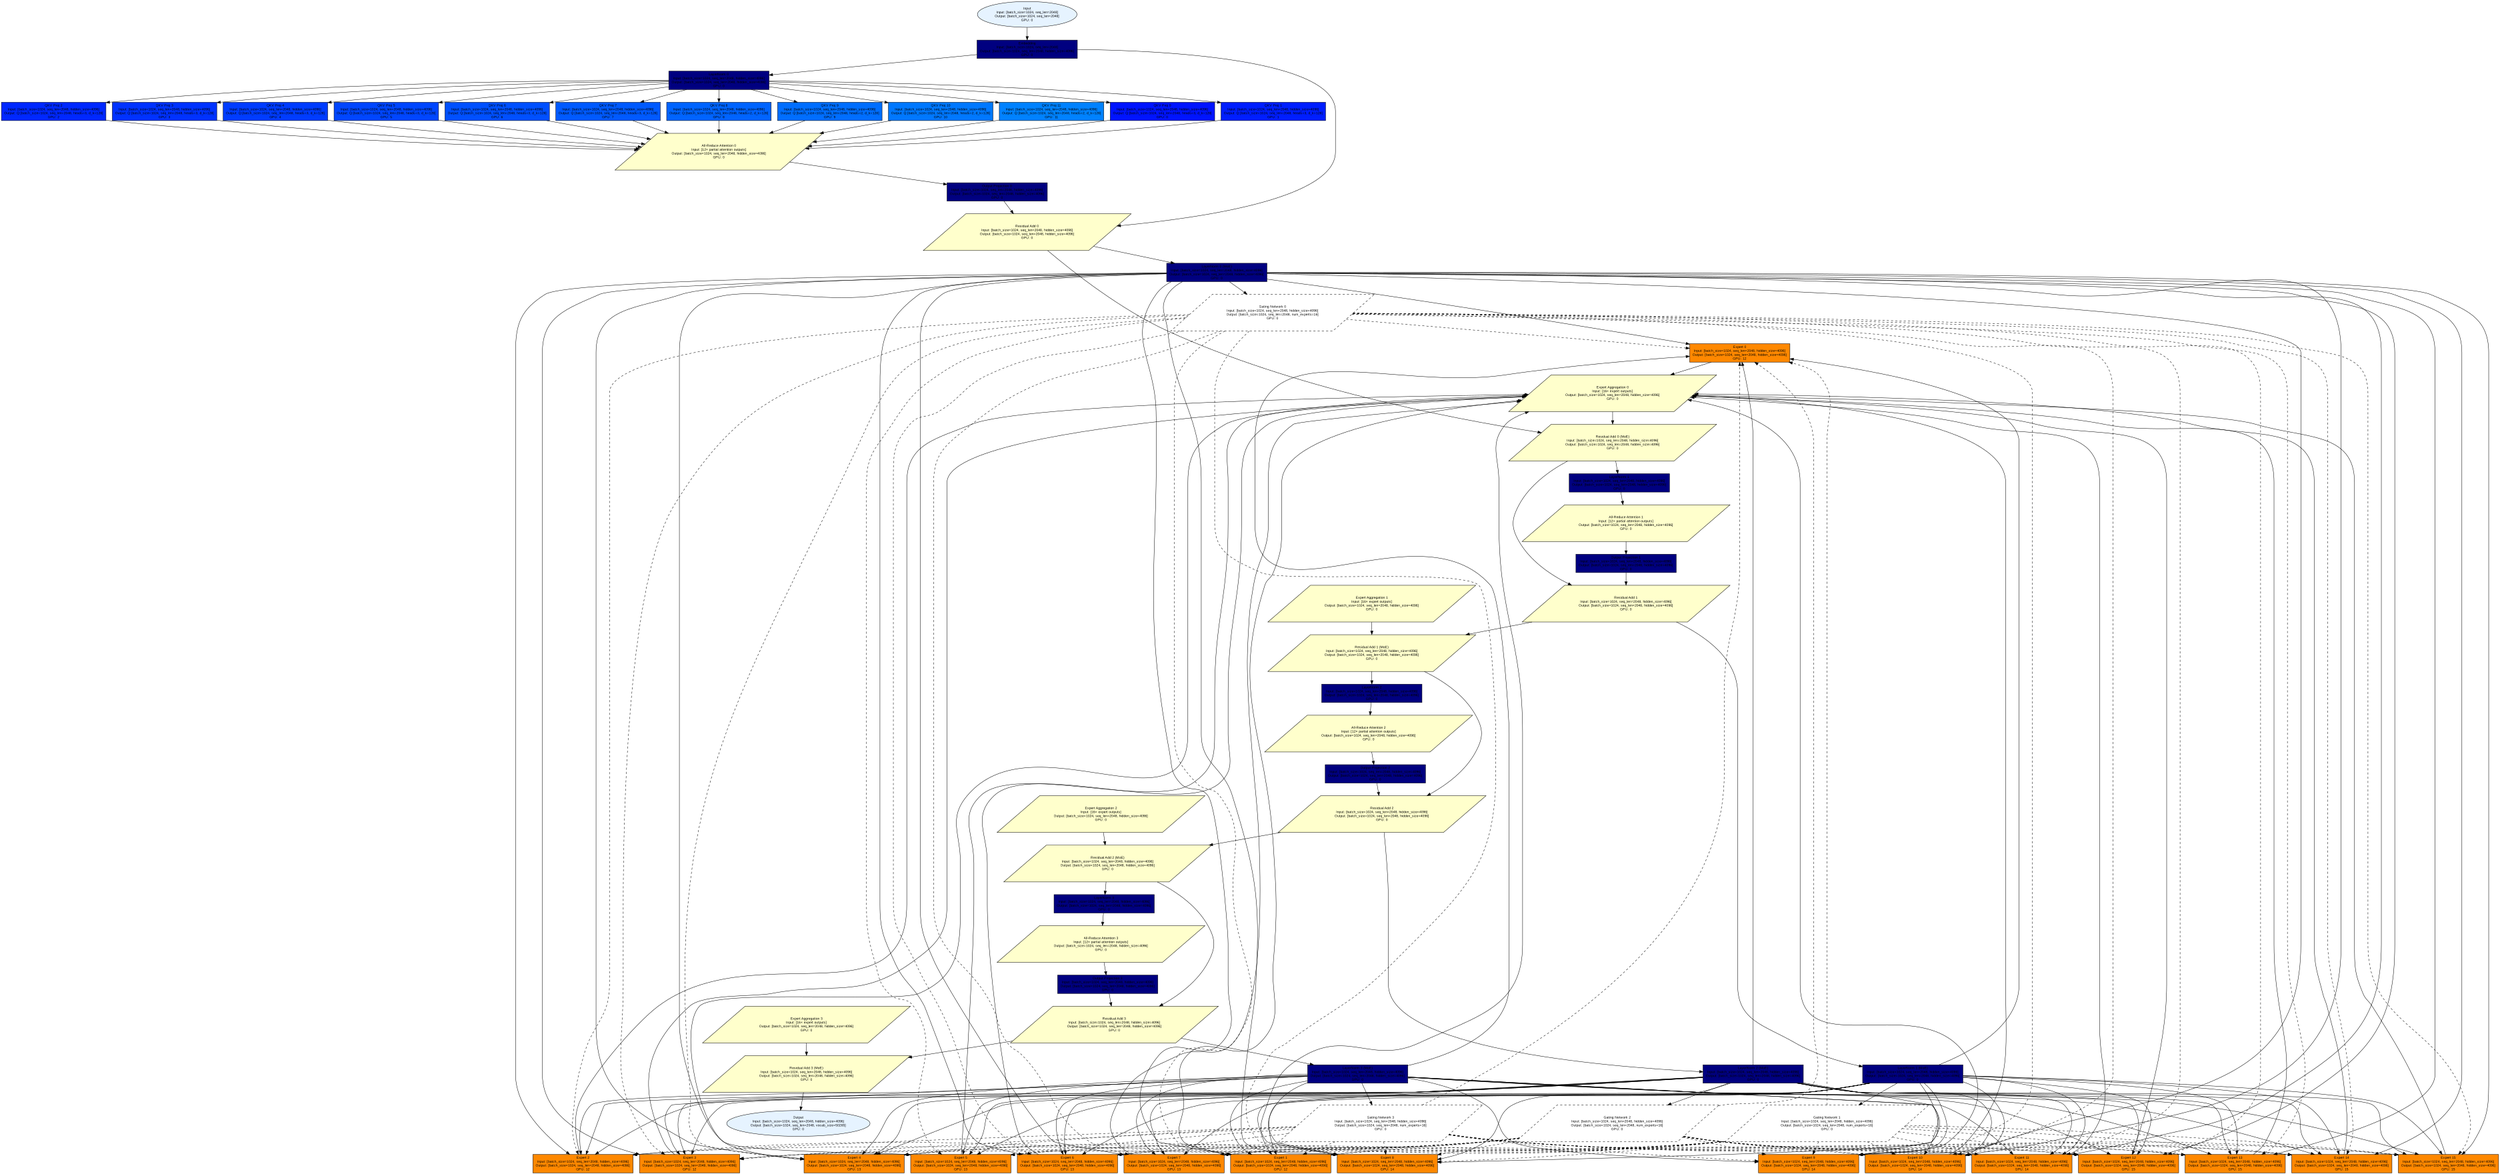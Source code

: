 digraph ma_separation_complete {
    graph [comment="MA Separation Complete Model DAG - 16 GPUs", rankdir=TB, size="25,35"]
    node [fontname="Arial", fontsize=10, shape=ellipse, style=filled]
    
    // Input and Output nodes
    input [fillcolor="#e6f3ff", label="Input\nInput: [batch_size=1024, seq_len=2048]\nOutput: [batch_size=1024, seq_len=2048]\nGPU: 0", shape=ellipse]
    output [fillcolor="#e6f3ff", label="Output\nInput: [batch_size=1024, seq_len=2048, hidden_size=4096]\nOutput: [batch_size=1024, seq_len=2048, vocab_size=50265]\nGPU: 0", shape=ellipse]
    
    // Embedding layer
    embedding [fillcolor="#000080", label="Embedding\nInput: [batch_size=1024, seq_len=2048]\nOutput: [batch_size=1024, seq_len=2048, hidden_size=4096]\nGPU: 0", shape=rectangle]
    
    // Layer 0 components
    ln1_0 [fillcolor="#000080", label="LayerNorm 0\nInput: [batch_size=1024, seq_len=2048, hidden_size=4096]\nOutput: [batch_size=1024, seq_len=2048, hidden_size=4096]\nGPU: 0", shape=rectangle]
    
    // QKV projections for Layer 0 across 12 attention GPUs
    qkv_0_0 [fillcolor="#0014ff", label="QKV Proj 0\nInput: [batch_size=1024, seq_len=2048, hidden_size=4096]\nOutput: Q:[batch_size=1024, seq_len=2048, heads=3, d_k=128]\nGPU: 0", shape=rectangle]
    qkv_0_1 [fillcolor="#001eff", label="QKV Proj 1\nInput: [batch_size=1024, seq_len=2048, hidden_size=4096]\nOutput: Q:[batch_size=1024, seq_len=2048, heads=3, d_k=128]\nGPU: 1", shape=rectangle]
    qkv_0_2 [fillcolor="#0028ff", label="QKV Proj 2\nInput: [batch_size=1024, seq_len=2048, hidden_size=4096]\nOutput: Q:[batch_size=1024, seq_len=2048, heads=3, d_k=128]\nGPU: 2", shape=rectangle]
    qkv_0_3 [fillcolor="#0032ff", label="QKV Proj 3\nInput: [batch_size=1024, seq_len=2048, hidden_size=4096]\nOutput: Q:[batch_size=1024, seq_len=2048, heads=3, d_k=128]\nGPU: 3", shape=rectangle]
    qkv_0_4 [fillcolor="#003cff", label="QKV Proj 4\nInput: [batch_size=1024, seq_len=2048, hidden_size=4096]\nOutput: Q:[batch_size=1024, seq_len=2048, heads=3, d_k=128]\nGPU: 4", shape=rectangle]
    qkv_0_5 [fillcolor="#0046ff", label="QKV Proj 5\nInput: [batch_size=1024, seq_len=2048, hidden_size=4096]\nOutput: Q:[batch_size=1024, seq_len=2048, heads=3, d_k=128]\nGPU: 5", shape=rectangle]
    qkv_0_6 [fillcolor="#0050ff", label="QKV Proj 6\nInput: [batch_size=1024, seq_len=2048, hidden_size=4096]\nOutput: Q:[batch_size=1024, seq_len=2048, heads=3, d_k=128]\nGPU: 6", shape=rectangle]
    qkv_0_7 [fillcolor="#005aff", label="QKV Proj 7\nInput: [batch_size=1024, seq_len=2048, hidden_size=4096]\nOutput: Q:[batch_size=1024, seq_len=2048, heads=3, d_k=128]\nGPU: 7", shape=rectangle]
    qkv_0_8 [fillcolor="#0064ff", label="QKV Proj 8\nInput: [batch_size=1024, seq_len=2048, hidden_size=4096]\nOutput: Q:[batch_size=1024, seq_len=2048, heads=2, d_k=128]\nGPU: 8", shape=rectangle]
    qkv_0_9 [fillcolor="#006eff", label="QKV Proj 9\nInput: [batch_size=1024, seq_len=2048, hidden_size=4096]\nOutput: Q:[batch_size=1024, seq_len=2048, heads=2, d_k=128]\nGPU: 9", shape=rectangle]
    qkv_0_10 [fillcolor="#0078ff", label="QKV Proj 10\nInput: [batch_size=1024, seq_len=2048, hidden_size=4096]\nOutput: Q:[batch_size=1024, seq_len=2048, heads=2, d_k=128]\nGPU: 10", shape=rectangle]
    qkv_0_11 [fillcolor="#0082ff", label="QKV Proj 11\nInput: [batch_size=1024, seq_len=2048, hidden_size=4096]\nOutput: Q:[batch_size=1024, seq_len=2048, heads=2, d_k=128]\nGPU: 11", shape=rectangle]

    // Attention aggregation and output projection
    attn_agg_0 [fillcolor="#ffffcc", label="All-Reduce Attention 0\nInput: [12× partial attention outputs]\nOutput: [batch_size=1024, seq_len=2048, hidden_size=4096]\nGPU: 0", shape=parallelogram]
    out_proj_0 [fillcolor="#000080", label="Output Projection 0\nInput: [batch_size=1024, seq_len=2048, hidden_size=4096]\nOutput: [batch_size=1024, seq_len=2048, hidden_size=4096]\nGPU: 0", shape=rectangle]
    residual1_0 [fillcolor="#ffffcc", label="Residual Add 0\nInput: [batch_size=1024, seq_len=2048, hidden_size=4096]\nOutput: [batch_size=1024, seq_len=2048, hidden_size=4096]\nGPU: 0", shape=parallelogram]

    // MoE components
    ln2_0 [fillcolor="#000080", label="LayerNorm 0 (MoE)\nInput: [batch_size=1024, seq_len=2048, hidden_size=4096]\nOutput: [batch_size=1024, seq_len=2048, hidden_size=4096]\nGPU: 0", shape=rectangle]
    gate_0 [fillcolor="#00ff00", label="Gating Network 0\nInput: [batch_size=1024, seq_len=2048, hidden_size=4096]\nOutput: [batch_size=1024, seq_len=2048, num_experts=16]\nGPU: 0", shape=parallelogram, style=dashed]
    
    // Expert nodes across 4 MoE GPUs
    exp_0_12 [fillcolor="#ff8800", label="Expert 0\nInput: [batch_size=1024, seq_len=2048, hidden_size=4096]\nOutput: [batch_size=1024, seq_len=2048, hidden_size=4096]\nGPU: 12", shape=rectangle]
    exp_1_12 [fillcolor="#ff8800", label="Expert 1\nInput: [batch_size=1024, seq_len=2048, hidden_size=4096]\nOutput: [batch_size=1024, seq_len=2048, hidden_size=4096]\nGPU: 12", shape=rectangle]
    exp_2_12 [fillcolor="#ff8800", label="Expert 2\nInput: [batch_size=1024, seq_len=2048, hidden_size=4096]\nOutput: [batch_size=1024, seq_len=2048, hidden_size=4096]\nGPU: 12", shape=rectangle]
    exp_3_12 [fillcolor="#ff8800", label="Expert 3\nInput: [batch_size=1024, seq_len=2048, hidden_size=4096]\nOutput: [batch_size=1024, seq_len=2048, hidden_size=4096]\nGPU: 12", shape=rectangle]
    exp_4_13 [fillcolor="#ff8800", label="Expert 4\nInput: [batch_size=1024, seq_len=2048, hidden_size=4096]\nOutput: [batch_size=1024, seq_len=2048, hidden_size=4096]\nGPU: 13", shape=rectangle]
    exp_5_13 [fillcolor="#ff8800", label="Expert 5\nInput: [batch_size=1024, seq_len=2048, hidden_size=4096]\nOutput: [batch_size=1024, seq_len=2048, hidden_size=4096]\nGPU: 13", shape=rectangle]
    exp_6_13 [fillcolor="#ff8800", label="Expert 6\nInput: [batch_size=1024, seq_len=2048, hidden_size=4096]\nOutput: [batch_size=1024, seq_len=2048, hidden_size=4096]\nGPU: 13", shape=rectangle]
    exp_7_13 [fillcolor="#ff8800", label="Expert 7\nInput: [batch_size=1024, seq_len=2048, hidden_size=4096]\nOutput: [batch_size=1024, seq_len=2048, hidden_size=4096]\nGPU: 13", shape=rectangle]
    exp_8_14 [fillcolor="#ff8800", label="Expert 8\nInput: [batch_size=1024, seq_len=2048, hidden_size=4096]\nOutput: [batch_size=1024, seq_len=2048, hidden_size=4096]\nGPU: 14", shape=rectangle]
    exp_9_14 [fillcolor="#ff8800", label="Expert 9\nInput: [batch_size=1024, seq_len=2048, hidden_size=4096]\nOutput: [batch_size=1024, seq_len=2048, hidden_size=4096]\nGPU: 14", shape=rectangle]
    exp_10_14 [fillcolor="#ff8800", label="Expert 10\nInput: [batch_size=1024, seq_len=2048, hidden_size=4096]\nOutput: [batch_size=1024, seq_len=2048, hidden_size=4096]\nGPU: 14", shape=rectangle]
    exp_11_14 [fillcolor="#ff8800", label="Expert 11\nInput: [batch_size=1024, seq_len=2048, hidden_size=4096]\nOutput: [batch_size=1024, seq_len=2048, hidden_size=4096]\nGPU: 14", shape=rectangle]
    exp_12_15 [fillcolor="#ff8800", label="Expert 12\nInput: [batch_size=1024, seq_len=2048, hidden_size=4096]\nOutput: [batch_size=1024, seq_len=2048, hidden_size=4096]\nGPU: 15", shape=rectangle]
    exp_13_15 [fillcolor="#ff8800", label="Expert 13\nInput: [batch_size=1024, seq_len=2048, hidden_size=4096]\nOutput: [batch_size=1024, seq_len=2048, hidden_size=4096]\nGPU: 15", shape=rectangle]
    exp_14_15 [fillcolor="#ff8800", label="Expert 14\nInput: [batch_size=1024, seq_len=2048, hidden_size=4096]\nOutput: [batch_size=1024, seq_len=2048, hidden_size=4096]\nGPU: 15", shape=rectangle]
    exp_15_15 [fillcolor="#ff8800", label="Expert 15\nInput: [batch_size=1024, seq_len=2048, hidden_size=4096]\nOutput: [batch_size=1024, seq_len=2048, hidden_size=4096]\nGPU: 15", shape=rectangle]

    expert_agg_0 [fillcolor="#ffffcc", label="Expert Aggregation 0\nInput: [16× expert outputs]\nOutput: [batch_size=1024, seq_len=2048, hidden_size=4096]\nGPU: 0", shape=parallelogram]
    residual2_0 [fillcolor="#ffffcc", label="Residual Add 0 (MoE)\nInput: [batch_size=1024, seq_len=2048, hidden_size=4096]\nOutput: [batch_size=1024, seq_len=2048, hidden_size=4096]\nGPU: 0", shape=parallelogram]

    // Layer 1 components
    ln1_1 [fillcolor="#000080", label="LayerNorm 1\nInput: [batch_size=1024, seq_len=2048, hidden_size=4096]\nOutput: [batch_size=1024, seq_len=2048, hidden_size=4096]\nGPU: 0", shape=rectangle]
    attn_agg_1 [fillcolor="#ffffcc", label="All-Reduce Attention 1\nInput: [12× partial attention outputs]\nOutput: [batch_size=1024, seq_len=2048, hidden_size=4096]\nGPU: 0", shape=parallelogram]
    out_proj_1 [fillcolor="#000080", label="Output Projection 1\nInput: [batch_size=1024, seq_len=2048, hidden_size=4096]\nOutput: [batch_size=1024, seq_len=2048, hidden_size=4096]\nGPU: 0", shape=rectangle]
    residual1_1 [fillcolor="#ffffcc", label="Residual Add 1\nInput: [batch_size=1024, seq_len=2048, hidden_size=4096]\nOutput: [batch_size=1024, seq_len=2048, hidden_size=4096]\nGPU: 0", shape=parallelogram]
    ln2_1 [fillcolor="#000080", label="LayerNorm 1 (MoE)\nInput: [batch_size=1024, seq_len=2048, hidden_size=4096]\nOutput: [batch_size=1024, seq_len=2048, hidden_size=4096]\nGPU: 0", shape=rectangle]
    gate_1 [fillcolor="#00ff00", label="Gating Network 1\nInput: [batch_size=1024, seq_len=2048, hidden_size=4096]\nOutput: [batch_size=1024, seq_len=2048, num_experts=16]\nGPU: 0", shape=parallelogram, style=dashed]
    expert_agg_1 [fillcolor="#ffffcc", label="Expert Aggregation 1\nInput: [16× expert outputs]\nOutput: [batch_size=1024, seq_len=2048, hidden_size=4096]\nGPU: 0", shape=parallelogram]
    residual2_1 [fillcolor="#ffffcc", label="Residual Add 1 (MoE)\nInput: [batch_size=1024, seq_len=2048, hidden_size=4096]\nOutput: [batch_size=1024, seq_len=2048, hidden_size=4096]\nGPU: 0", shape=parallelogram]

    // Layer 2 components
    ln1_2 [fillcolor="#000080", label="LayerNorm 2\nInput: [batch_size=1024, seq_len=2048, hidden_size=4096]\nOutput: [batch_size=1024, seq_len=2048, hidden_size=4096]\nGPU: 0", shape=rectangle]
    attn_agg_2 [fillcolor="#ffffcc", label="All-Reduce Attention 2\nInput: [12× partial attention outputs]\nOutput: [batch_size=1024, seq_len=2048, hidden_size=4096]\nGPU: 0", shape=parallelogram]
    out_proj_2 [fillcolor="#000080", label="Output Projection 2\nInput: [batch_size=1024, seq_len=2048, hidden_size=4096]\nOutput: [batch_size=1024, seq_len=2048, hidden_size=4096]\nGPU: 0", shape=rectangle]
    residual1_2 [fillcolor="#ffffcc", label="Residual Add 2\nInput: [batch_size=1024, seq_len=2048, hidden_size=4096]\nOutput: [batch_size=1024, seq_len=2048, hidden_size=4096]\nGPU: 0", shape=parallelogram]
    ln2_2 [fillcolor="#000080", label="LayerNorm 2 (MoE)\nInput: [batch_size=1024, seq_len=2048, hidden_size=4096]\nOutput: [batch_size=1024, seq_len=2048, hidden_size=4096]\nGPU: 0", shape=rectangle]
    gate_2 [fillcolor="#00ff00", label="Gating Network 2\nInput: [batch_size=1024, seq_len=2048, hidden_size=4096]\nOutput: [batch_size=1024, seq_len=2048, num_experts=16]\nGPU: 0", shape=parallelogram, style=dashed]
    expert_agg_2 [fillcolor="#ffffcc", label="Expert Aggregation 2\nInput: [16× expert outputs]\nOutput: [batch_size=1024, seq_len=2048, hidden_size=4096]\nGPU: 0", shape=parallelogram]
    residual2_2 [fillcolor="#ffffcc", label="Residual Add 2 (MoE)\nInput: [batch_size=1024, seq_len=2048, hidden_size=4096]\nOutput: [batch_size=1024, seq_len=2048, hidden_size=4096]\nGPU: 0", shape=parallelogram]

    // Layer 3 components
    ln1_3 [fillcolor="#000080", label="LayerNorm 3\nInput: [batch_size=1024, seq_len=2048, hidden_size=4096]\nOutput: [batch_size=1024, seq_len=2048, hidden_size=4096]\nGPU: 0", shape=rectangle]
    attn_agg_3 [fillcolor="#ffffcc", label="All-Reduce Attention 3\nInput: [12× partial attention outputs]\nOutput: [batch_size=1024, seq_len=2048, hidden_size=4096]\nGPU: 0", shape=parallelogram]
    out_proj_3 [fillcolor="#000080", label="Output Projection 3\nInput: [batch_size=1024, seq_len=2048, hidden_size=4096]\nOutput: [batch_size=1024, seq_len=2048, hidden_size=4096]\nGPU: 0", shape=rectangle]
    residual1_3 [fillcolor="#ffffcc", label="Residual Add 3\nInput: [batch_size=1024, seq_len=2048, hidden_size=4096]\nOutput: [batch_size=1024, seq_len=2048, hidden_size=4096]\nGPU: 0", shape=parallelogram]
    ln2_3 [fillcolor="#000080", label="LayerNorm 3 (MoE)\nInput: [batch_size=1024, seq_len=2048, hidden_size=4096]\nOutput: [batch_size=1024, seq_len=2048, hidden_size=4096]\nGPU: 0", shape=rectangle]
    gate_3 [fillcolor="#00ff00", label="Gating Network 3\nInput: [batch_size=1024, seq_len=2048, hidden_size=4096]\nOutput: [batch_size=1024, seq_len=2048, num_experts=16]\nGPU: 0", shape=parallelogram, style=dashed]
    expert_agg_3 [fillcolor="#ffffcc", label="Expert Aggregation 3\nInput: [16× expert outputs]\nOutput: [batch_size=1024, seq_len=2048, hidden_size=4096]\nGPU: 0", shape=parallelogram]
    residual2_3 [fillcolor="#ffffcc", label="Residual Add 3 (MoE)\nInput: [batch_size=1024, seq_len=2048, hidden_size=4096]\nOutput: [batch_size=1024, seq_len=2048, hidden_size=4096]\nGPU: 0", shape=parallelogram]

    // Edges - Complete flow
    input -> embedding
    
    // Layer 0 flow
    embedding -> ln1_0
    ln1_0 -> qkv_0_0
    ln1_0 -> qkv_0_1
    ln1_0 -> qkv_0_2
    ln1_0 -> qkv_0_3
    ln1_0 -> qkv_0_4
    ln1_0 -> qkv_0_5
    ln1_0 -> qkv_0_6
    ln1_0 -> qkv_0_7
    ln1_0 -> qkv_0_8
    ln1_0 -> qkv_0_9
    ln1_0 -> qkv_0_10
    ln1_0 -> qkv_0_11
    
    qkv_0_0 -> attn_agg_0
    qkv_0_1 -> attn_agg_0
    qkv_0_2 -> attn_agg_0
    qkv_0_3 -> attn_agg_0
    qkv_0_4 -> attn_agg_0
    qkv_0_5 -> attn_agg_0
    qkv_0_6 -> attn_agg_0
    qkv_0_7 -> attn_agg_0
    qkv_0_8 -> attn_agg_0
    qkv_0_9 -> attn_agg_0
    qkv_0_10 -> attn_agg_0
    qkv_0_11 -> attn_agg_0
    
    attn_agg_0 -> out_proj_0
    out_proj_0 -> residual1_0
    embedding -> residual1_0
    residual1_0 -> ln2_0
    
    // Layer 0 MoE flow
    ln2_0 -> gate_0
    ln2_0 -> exp_0_12
    ln2_0 -> exp_1_12
    ln2_0 -> exp_2_12
    ln2_0 -> exp_3_12
    ln2_0 -> exp_4_13
    ln2_0 -> exp_5_13
    ln2_0 -> exp_6_13
    ln2_0 -> exp_7_13
    ln2_0 -> exp_8_14
    ln2_0 -> exp_9_14
    ln2_0 -> exp_10_14
    ln2_0 -> exp_11_14
    ln2_0 -> exp_12_15
    ln2_0 -> exp_13_15
    ln2_0 -> exp_14_15
    ln2_0 -> exp_15_15
    
    gate_0 -> exp_0_12 [style=dashed]
    gate_0 -> exp_1_12 [style=dashed]
    gate_0 -> exp_2_12 [style=dashed]
    gate_0 -> exp_3_12 [style=dashed]
    gate_0 -> exp_4_13 [style=dashed]
    gate_0 -> exp_5_13 [style=dashed]
    gate_0 -> exp_6_13 [style=dashed]
    gate_0 -> exp_7_13 [style=dashed]
    gate_0 -> exp_8_14 [style=dashed]
    gate_0 -> exp_9_14 [style=dashed]
    gate_0 -> exp_10_14 [style=dashed]
    gate_0 -> exp_11_14 [style=dashed]
    gate_0 -> exp_12_15 [style=dashed]
    gate_0 -> exp_13_15 [style=dashed]
    gate_0 -> exp_14_15 [style=dashed]
    gate_0 -> exp_15_15 [style=dashed]
    
    exp_0_12 -> expert_agg_0
    exp_1_12 -> expert_agg_0
    exp_2_12 -> expert_agg_0
    exp_3_12 -> expert_agg_0
    exp_4_13 -> expert_agg_0
    exp_5_13 -> expert_agg_0
    exp_6_13 -> expert_agg_0
    exp_7_13 -> expert_agg_0
    exp_8_14 -> expert_agg_0
    exp_9_14 -> expert_agg_0
    exp_10_14 -> expert_agg_0
    exp_11_14 -> expert_agg_0
    exp_12_15 -> expert_agg_0
    exp_13_15 -> expert_agg_0
    exp_14_15 -> expert_agg_0
    exp_15_15 -> expert_agg_0
    
    expert_agg_0 -> residual2_0
    residual1_0 -> residual2_0
    residual2_0 -> ln1_1
    
    // Layer 1 flow
    ln1_1 -> attn_agg_1
    attn_agg_1 -> out_proj_1
    out_proj_1 -> residual1_1
    residual2_0 -> residual1_1
    residual1_1 -> ln2_1
    
    ln2_1 -> gate_1
    ln2_1 -> exp_0_12
    ln2_1 -> exp_1_12
    ln2_1 -> exp_2_12
    ln2_1 -> exp_3_12
    ln2_1 -> exp_4_13
    ln2_1 -> exp_5_13
    ln2_1 -> exp_6_13
    ln2_1 -> exp_7_13
    ln2_1 -> exp_8_14
    ln2_1 -> exp_9_14
    ln2_1 -> exp_10_14
    ln2_1 -> exp_11_14
    ln2_1 -> exp_12_15
    ln2_1 -> exp_13_15
    ln2_1 -> exp_14_15
    ln2_1 -> exp_15_15
    
    gate_1 -> exp_0_12 [style=dashed]
    gate_1 -> exp_1_12 [style=dashed]
    gate_1 -> exp_2_12 [style=dashed]
    gate_1 -> exp_3_12 [style=dashed]
    gate_1 -> exp_4_13 [style=dashed]
    gate_1 -> exp_5_13 [style=dashed]
    gate_1 -> exp_6_13 [style=dashed]
    gate_1 -> exp_7_13 [style=dashed]
    gate_1 -> exp_8_14 [style=dashed]
    gate_1 -> exp_9_14 [style=dashed]
    gate_1 -> exp_10_14 [style=dashed]
    gate_1 -> exp_11_14 [style=dashed]
    gate_1 -> exp_12_15 [style=dashed]
    gate_1 -> exp_13_15 [style=dashed]
    gate_1 -> exp_14_15 [style=dashed]
    gate_1 -> exp_15_15 [style=dashed]
    
    expert_agg_1 -> residual2_1
    residual1_1 -> residual2_1
    residual2_1 -> ln1_2
    
    // Layer 2 flow
    ln1_2 -> attn_agg_2
    attn_agg_2 -> out_proj_2
    out_proj_2 -> residual1_2
    residual2_1 -> residual1_2
    residual1_2 -> ln2_2
    
    ln2_2 -> gate_2
    ln2_2 -> exp_0_12
    ln2_2 -> exp_1_12
    ln2_2 -> exp_2_12
    ln2_2 -> exp_3_12
    ln2_2 -> exp_4_13
    ln2_2 -> exp_5_13
    ln2_2 -> exp_6_13
    ln2_2 -> exp_7_13
    ln2_2 -> exp_8_14
    ln2_2 -> exp_9_14
    ln2_2 -> exp_10_14
    ln2_2 -> exp_11_14
    ln2_2 -> exp_12_15
    ln2_2 -> exp_13_15
    ln2_2 -> exp_14_15
    ln2_2 -> exp_15_15
    
    gate_2 -> exp_0_12 [style=dashed]
    gate_2 -> exp_1_12 [style=dashed]
    gate_2 -> exp_2_12 [style=dashed]
    gate_2 -> exp_3_12 [style=dashed]
    gate_2 -> exp_4_13 [style=dashed]
    gate_2 -> exp_5_13 [style=dashed]
    gate_2 -> exp_6_13 [style=dashed]
    gate_2 -> exp_7_13 [style=dashed]
    gate_2 -> exp_8_14 [style=dashed]
    gate_2 -> exp_9_14 [style=dashed]
    gate_2 -> exp_10_14 [style=dashed]
    gate_2 -> exp_11_14 [style=dashed]
    gate_2 -> exp_12_15 [style=dashed]
    gate_2 -> exp_13_15 [style=dashed]
    gate_2 -> exp_14_15 [style=dashed]
    gate_2 -> exp_15_15 [style=dashed]
    
    expert_agg_2 -> residual2_2
    residual1_2 -> residual2_2
    residual2_2 -> ln1_3
    
    // Layer 3 flow
    ln1_3 -> attn_agg_3
    attn_agg_3 -> out_proj_3
    out_proj_3 -> residual1_3
    residual2_2 -> residual1_3
    residual1_3 -> ln2_3
    
    ln2_3 -> gate_3
    ln2_3 -> exp_0_12
    ln2_3 -> exp_1_12
    ln2_3 -> exp_2_12
    ln2_3 -> exp_3_12
    ln2_3 -> exp_4_13
    ln2_3 -> exp_5_13
    ln2_3 -> exp_6_13
    ln2_3 -> exp_7_13
    ln2_3 -> exp_8_14
    ln2_3 -> exp_9_14
    ln2_3 -> exp_10_14
    ln2_3 -> exp_11_14
    ln2_3 -> exp_12_15
    ln2_3 -> exp_13_15
    ln2_3 -> exp_14_15
    ln2_3 -> exp_15_15
    
    gate_3 -> exp_0_12 [style=dashed]
    gate_3 -> exp_1_12 [style=dashed]
    gate_3 -> exp_2_12 [style=dashed]
    gate_3 -> exp_3_12 [style=dashed]
    gate_3 -> exp_4_13 [style=dashed]
    gate_3 -> exp_5_13 [style=dashed]
    gate_3 -> exp_6_13 [style=dashed]
    gate_3 -> exp_7_13 [style=dashed]
    gate_3 -> exp_8_14 [style=dashed]
    gate_3 -> exp_9_14 [style=dashed]
    gate_3 -> exp_10_14 [style=dashed]
    gate_3 -> exp_11_14 [style=dashed]
    gate_3 -> exp_12_15 [style=dashed]
    gate_3 -> exp_13_15 [style=dashed]
    gate_3 -> exp_14_15 [style=dashed]
    gate_3 -> exp_15_15 [style=dashed]
    
    expert_agg_3 -> residual2_3
    residual1_3 -> residual2_3
    residual2_3 -> output
}